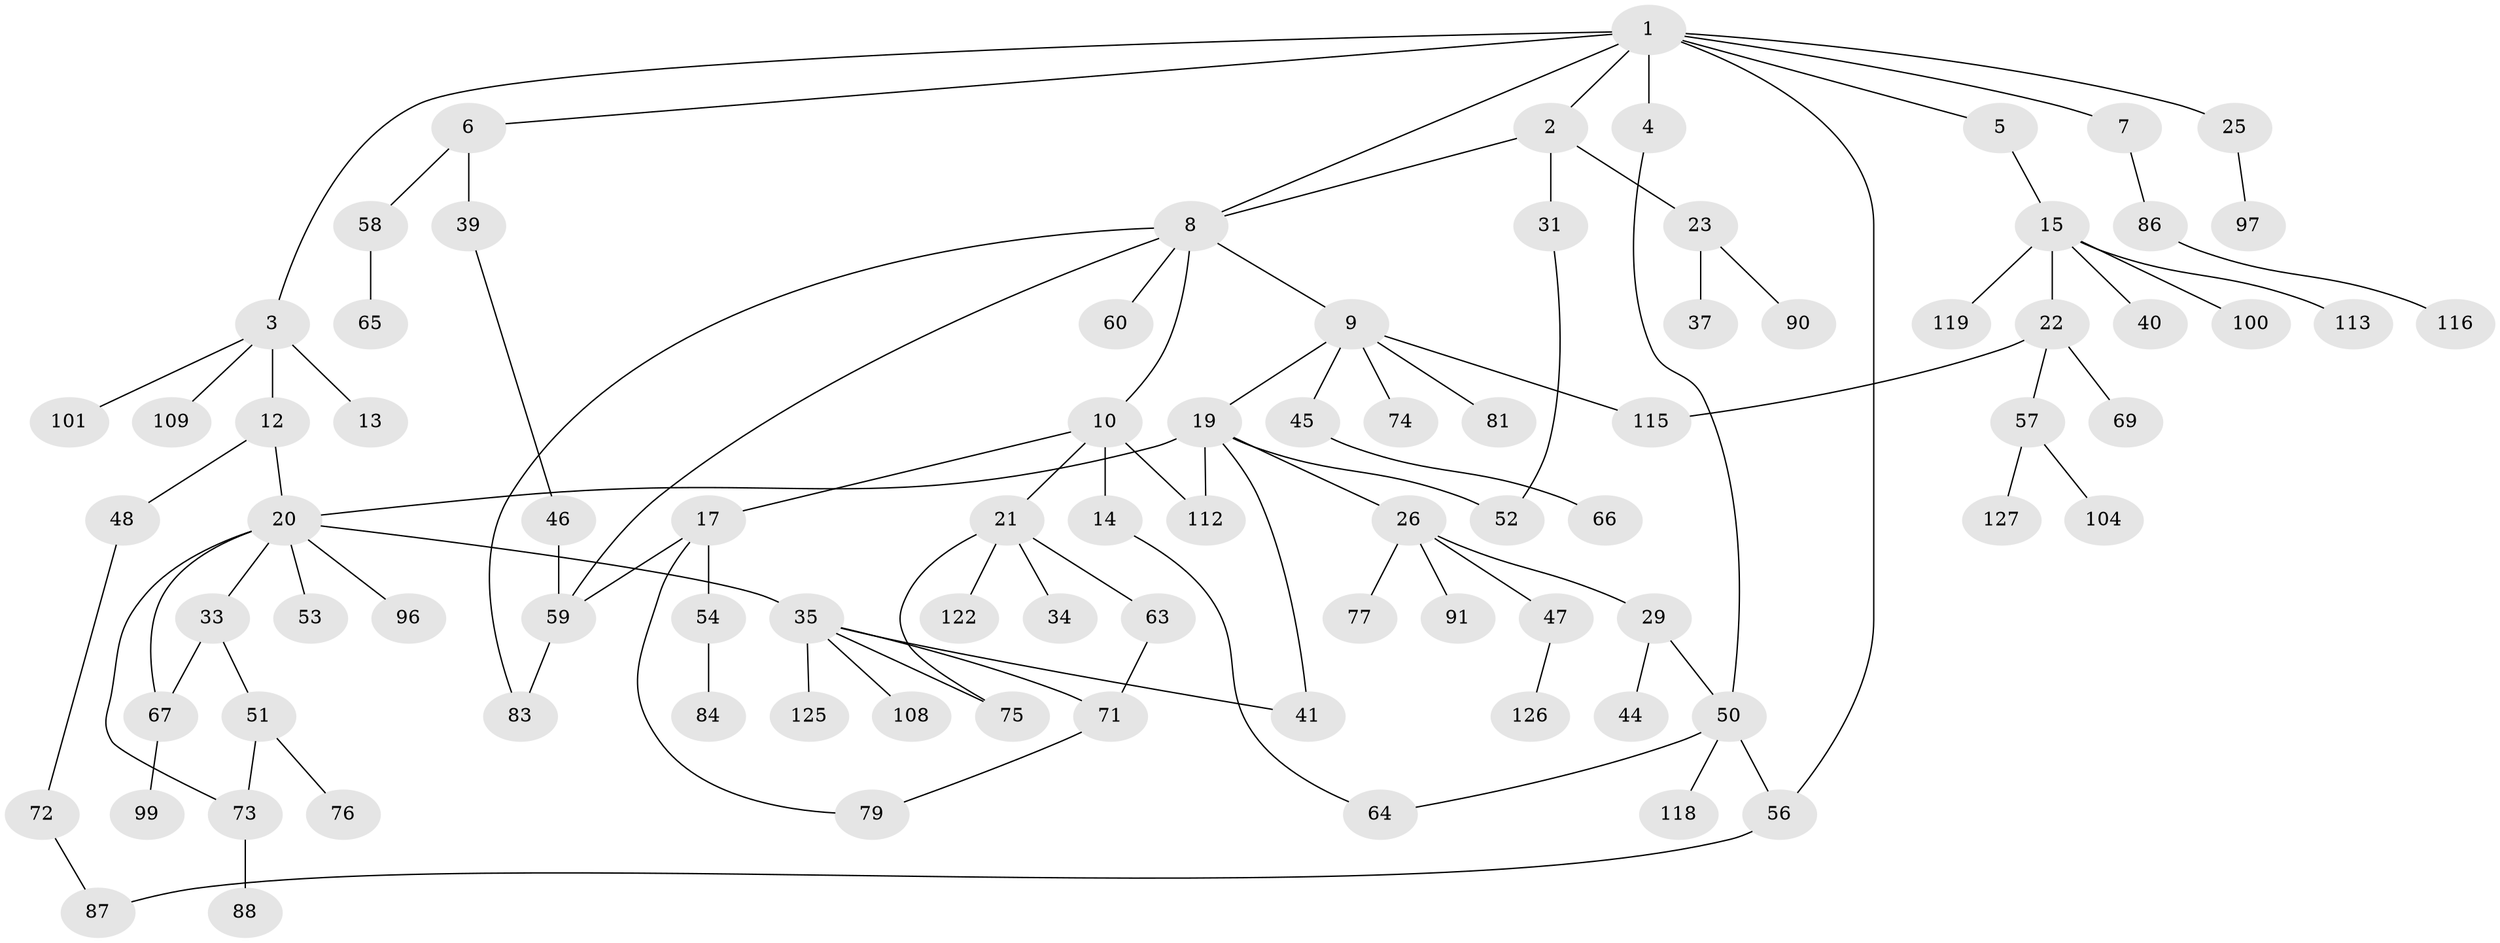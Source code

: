 // Generated by graph-tools (version 1.1) at 2025/51/02/27/25 19:51:37]
// undirected, 86 vertices, 103 edges
graph export_dot {
graph [start="1"]
  node [color=gray90,style=filled];
  1 [super="+11"];
  2 [super="+16"];
  3 [super="+42"];
  4 [super="+24"];
  5 [super="+36"];
  6 [super="+92"];
  7 [super="+62"];
  8 [super="+61"];
  9 [super="+18"];
  10 [super="+93"];
  12 [super="+38"];
  13;
  14 [super="+120"];
  15 [super="+43"];
  17 [super="+27"];
  19 [super="+94"];
  20 [super="+30"];
  21 [super="+32"];
  22 [super="+70"];
  23 [super="+78"];
  25 [super="+105"];
  26 [super="+28"];
  29;
  31;
  33 [super="+49"];
  34;
  35 [super="+82"];
  37;
  39;
  40;
  41 [super="+55"];
  44 [super="+107"];
  45;
  46 [super="+102"];
  47;
  48 [super="+68"];
  50 [super="+103"];
  51 [super="+111"];
  52 [super="+98"];
  53;
  54;
  56 [super="+117"];
  57 [super="+114"];
  58;
  59 [super="+80"];
  60;
  63;
  64;
  65;
  66;
  67 [super="+89"];
  69;
  71 [super="+95"];
  72 [super="+85"];
  73 [super="+110"];
  74;
  75;
  76;
  77 [super="+124"];
  79;
  81;
  83;
  84 [super="+106"];
  86;
  87;
  88;
  90;
  91;
  96;
  97;
  99;
  100;
  101;
  104;
  108 [super="+121"];
  109;
  112 [super="+123"];
  113;
  115;
  116;
  118;
  119;
  122;
  125;
  126;
  127;
  1 -- 2;
  1 -- 3;
  1 -- 4;
  1 -- 5;
  1 -- 6;
  1 -- 7;
  1 -- 25;
  1 -- 56;
  1 -- 8;
  2 -- 8;
  2 -- 23;
  2 -- 31;
  3 -- 12;
  3 -- 13;
  3 -- 101;
  3 -- 109;
  4 -- 50;
  5 -- 15;
  6 -- 39;
  6 -- 58;
  7 -- 86;
  8 -- 9;
  8 -- 10;
  8 -- 60;
  8 -- 83;
  8 -- 59;
  9 -- 19;
  9 -- 115;
  9 -- 81;
  9 -- 74;
  9 -- 45;
  10 -- 14;
  10 -- 17;
  10 -- 21;
  10 -- 112;
  12 -- 48;
  12 -- 20;
  14 -- 64;
  15 -- 22;
  15 -- 40;
  15 -- 100;
  15 -- 113;
  15 -- 119;
  17 -- 59;
  17 -- 79;
  17 -- 54;
  19 -- 20;
  19 -- 26;
  19 -- 41;
  19 -- 112;
  19 -- 52;
  20 -- 33;
  20 -- 53;
  20 -- 73;
  20 -- 96;
  20 -- 35;
  20 -- 67;
  21 -- 34;
  21 -- 75;
  21 -- 122;
  21 -- 63;
  22 -- 57;
  22 -- 69;
  22 -- 115;
  23 -- 37;
  23 -- 90;
  25 -- 97;
  26 -- 29;
  26 -- 91;
  26 -- 77;
  26 -- 47;
  29 -- 44;
  29 -- 50;
  31 -- 52;
  33 -- 67;
  33 -- 51;
  35 -- 125;
  35 -- 41;
  35 -- 75;
  35 -- 108;
  35 -- 71;
  39 -- 46;
  45 -- 66;
  46 -- 59;
  47 -- 126;
  48 -- 72;
  50 -- 64;
  50 -- 118;
  50 -- 56;
  51 -- 76;
  51 -- 73;
  54 -- 84;
  56 -- 87;
  57 -- 104;
  57 -- 127;
  58 -- 65;
  59 -- 83;
  63 -- 71;
  67 -- 99;
  71 -- 79;
  72 -- 87;
  73 -- 88;
  86 -- 116;
}
